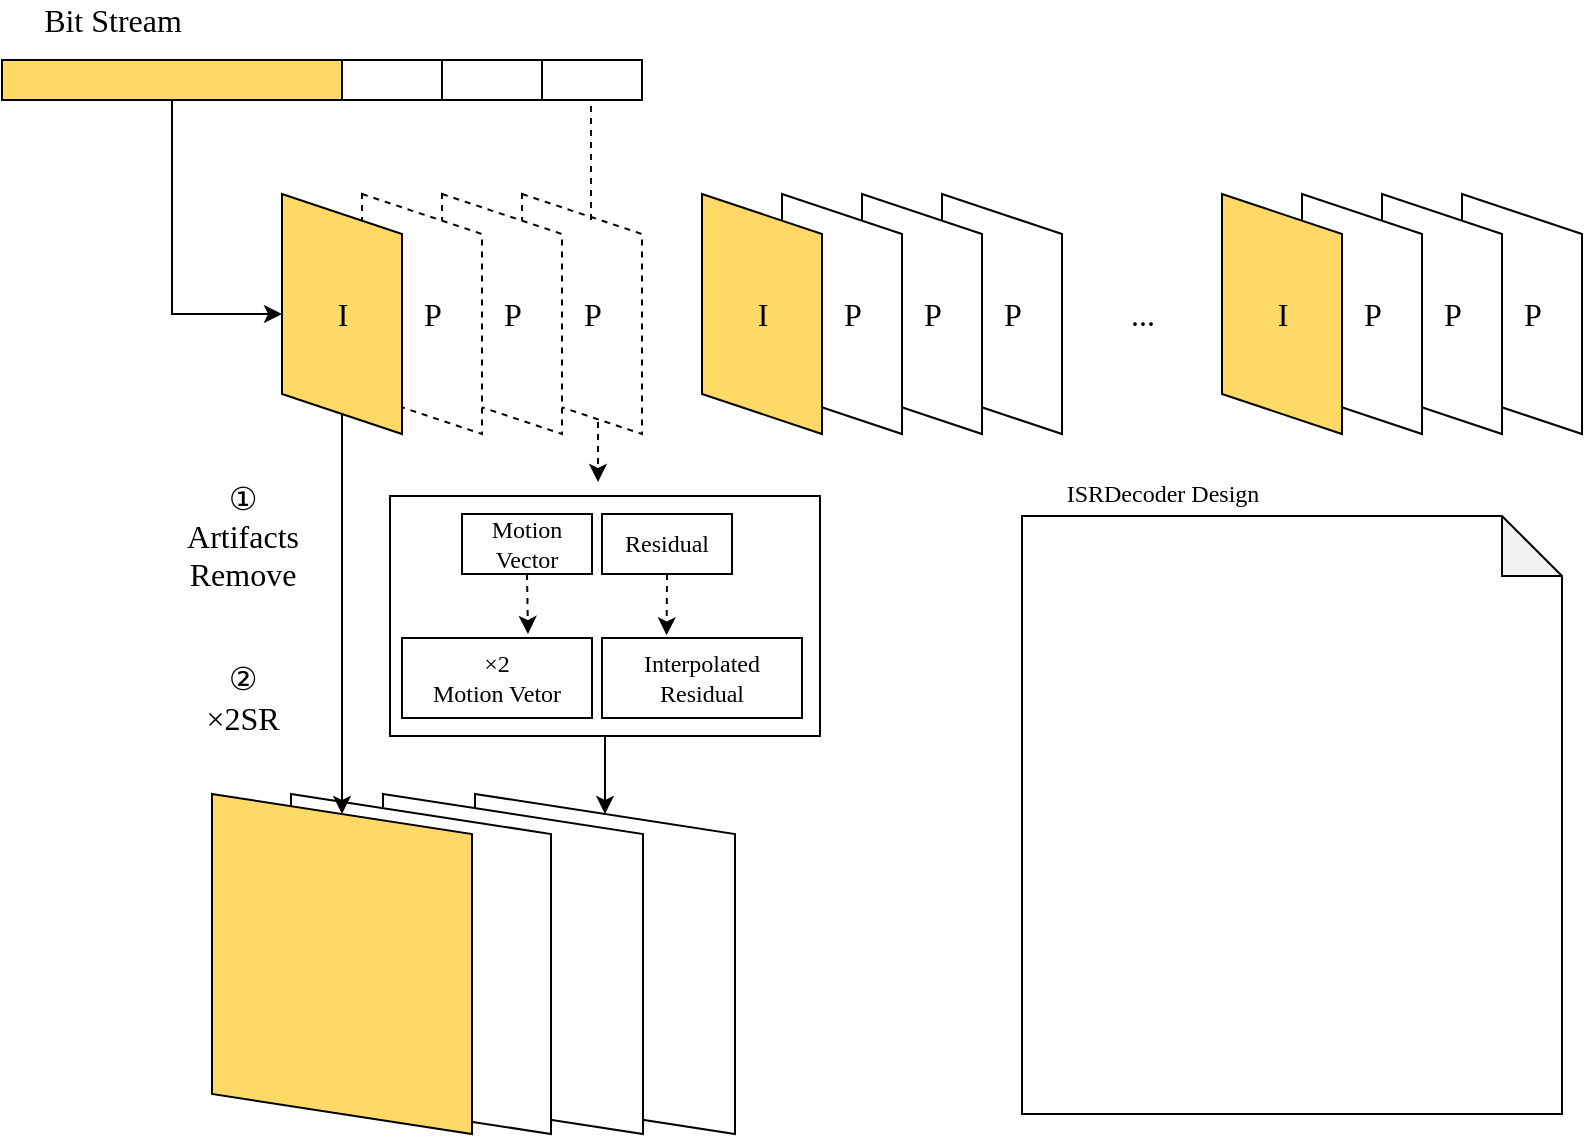 <mxfile version="18.0.3" type="github">
  <diagram id="pCQRFxpyoTq6nAkenusv" name="Page-1">
    <mxGraphModel dx="1787" dy="1873" grid="1" gridSize="10" guides="1" tooltips="1" connect="1" arrows="1" fold="1" page="1" pageScale="1" pageWidth="827" pageHeight="1169" math="0" shadow="0">
      <root>
        <mxCell id="0" />
        <mxCell id="1" parent="0" />
        <mxCell id="L7ItGJBqRo02B6cRfJcL-1" value="" style="shape=parallelogram;perimeter=parallelogramPerimeter;whiteSpace=wrap;html=1;fixedSize=1;rotation=90;dashed=1;" vertex="1" parent="1">
          <mxGeometry x="170" y="110" width="120" height="60" as="geometry" />
        </mxCell>
        <mxCell id="L7ItGJBqRo02B6cRfJcL-2" value="" style="shape=parallelogram;perimeter=parallelogramPerimeter;whiteSpace=wrap;html=1;fixedSize=1;rotation=90;dashed=1;" vertex="1" parent="1">
          <mxGeometry x="130" y="110" width="120" height="60" as="geometry" />
        </mxCell>
        <mxCell id="L7ItGJBqRo02B6cRfJcL-3" value="" style="shape=parallelogram;perimeter=parallelogramPerimeter;whiteSpace=wrap;html=1;fixedSize=1;rotation=90;dashed=1;" vertex="1" parent="1">
          <mxGeometry x="90" y="110" width="120" height="60" as="geometry" />
        </mxCell>
        <mxCell id="L7ItGJBqRo02B6cRfJcL-4" value="" style="shape=parallelogram;perimeter=parallelogramPerimeter;whiteSpace=wrap;html=1;fixedSize=1;rotation=90;fillColor=#FFD966;" vertex="1" parent="1">
          <mxGeometry x="50" y="110" width="120" height="60" as="geometry" />
        </mxCell>
        <mxCell id="L7ItGJBqRo02B6cRfJcL-5" value="I" style="text;html=1;resizable=0;autosize=1;align=center;verticalAlign=middle;points=[];fillColor=none;strokeColor=none;rounded=0;fontFamily=Lucida Console;fontSize=16;" vertex="1" parent="1">
          <mxGeometry x="95" y="130" width="30" height="20" as="geometry" />
        </mxCell>
        <mxCell id="L7ItGJBqRo02B6cRfJcL-6" value="P" style="text;html=1;resizable=0;autosize=1;align=center;verticalAlign=middle;points=[];fillColor=none;strokeColor=none;rounded=0;fontFamily=Lucida Console;fontSize=16;" vertex="1" parent="1">
          <mxGeometry x="140" y="130" width="30" height="20" as="geometry" />
        </mxCell>
        <mxCell id="L7ItGJBqRo02B6cRfJcL-7" value="P" style="text;html=1;resizable=0;autosize=1;align=center;verticalAlign=middle;points=[];fillColor=none;strokeColor=none;rounded=0;fontFamily=Lucida Console;fontSize=16;" vertex="1" parent="1">
          <mxGeometry x="180" y="130" width="30" height="20" as="geometry" />
        </mxCell>
        <mxCell id="L7ItGJBqRo02B6cRfJcL-8" value="P" style="text;html=1;resizable=0;autosize=1;align=center;verticalAlign=middle;points=[];fillColor=none;strokeColor=none;rounded=0;fontFamily=Lucida Console;fontSize=16;" vertex="1" parent="1">
          <mxGeometry x="220" y="130" width="30" height="20" as="geometry" />
        </mxCell>
        <mxCell id="L7ItGJBqRo02B6cRfJcL-9" value="" style="shape=parallelogram;perimeter=parallelogramPerimeter;whiteSpace=wrap;html=1;fixedSize=1;rotation=90;" vertex="1" parent="1">
          <mxGeometry x="380" y="110" width="120" height="60" as="geometry" />
        </mxCell>
        <mxCell id="L7ItGJBqRo02B6cRfJcL-10" value="" style="shape=parallelogram;perimeter=parallelogramPerimeter;whiteSpace=wrap;html=1;fixedSize=1;rotation=90;" vertex="1" parent="1">
          <mxGeometry x="340" y="110" width="120" height="60" as="geometry" />
        </mxCell>
        <mxCell id="L7ItGJBqRo02B6cRfJcL-11" value="" style="shape=parallelogram;perimeter=parallelogramPerimeter;whiteSpace=wrap;html=1;fixedSize=1;rotation=90;" vertex="1" parent="1">
          <mxGeometry x="300" y="110" width="120" height="60" as="geometry" />
        </mxCell>
        <mxCell id="L7ItGJBqRo02B6cRfJcL-12" value="" style="shape=parallelogram;perimeter=parallelogramPerimeter;whiteSpace=wrap;html=1;fixedSize=1;rotation=90;fillColor=#FFD966;" vertex="1" parent="1">
          <mxGeometry x="260" y="110" width="120" height="60" as="geometry" />
        </mxCell>
        <mxCell id="L7ItGJBqRo02B6cRfJcL-13" value="I" style="text;html=1;resizable=0;autosize=1;align=center;verticalAlign=middle;points=[];fillColor=none;strokeColor=none;rounded=0;fontFamily=Lucida Console;fontSize=16;" vertex="1" parent="1">
          <mxGeometry x="305" y="130" width="30" height="20" as="geometry" />
        </mxCell>
        <mxCell id="L7ItGJBqRo02B6cRfJcL-14" value="P" style="text;html=1;resizable=0;autosize=1;align=center;verticalAlign=middle;points=[];fillColor=none;strokeColor=none;rounded=0;fontFamily=Lucida Console;fontSize=16;" vertex="1" parent="1">
          <mxGeometry x="350" y="130" width="30" height="20" as="geometry" />
        </mxCell>
        <mxCell id="L7ItGJBqRo02B6cRfJcL-15" value="P" style="text;html=1;resizable=0;autosize=1;align=center;verticalAlign=middle;points=[];fillColor=none;strokeColor=none;rounded=0;fontFamily=Lucida Console;fontSize=16;" vertex="1" parent="1">
          <mxGeometry x="390" y="130" width="30" height="20" as="geometry" />
        </mxCell>
        <mxCell id="L7ItGJBqRo02B6cRfJcL-16" value="P" style="text;html=1;resizable=0;autosize=1;align=center;verticalAlign=middle;points=[];fillColor=none;strokeColor=none;rounded=0;fontFamily=Lucida Console;fontSize=16;" vertex="1" parent="1">
          <mxGeometry x="430" y="130" width="30" height="20" as="geometry" />
        </mxCell>
        <mxCell id="L7ItGJBqRo02B6cRfJcL-17" value="" style="shape=parallelogram;perimeter=parallelogramPerimeter;whiteSpace=wrap;html=1;fixedSize=1;rotation=90;" vertex="1" parent="1">
          <mxGeometry x="640" y="110" width="120" height="60" as="geometry" />
        </mxCell>
        <mxCell id="L7ItGJBqRo02B6cRfJcL-18" value="" style="shape=parallelogram;perimeter=parallelogramPerimeter;whiteSpace=wrap;html=1;fixedSize=1;rotation=90;" vertex="1" parent="1">
          <mxGeometry x="600" y="110" width="120" height="60" as="geometry" />
        </mxCell>
        <mxCell id="L7ItGJBqRo02B6cRfJcL-19" value="" style="shape=parallelogram;perimeter=parallelogramPerimeter;whiteSpace=wrap;html=1;fixedSize=1;rotation=90;" vertex="1" parent="1">
          <mxGeometry x="560" y="110" width="120" height="60" as="geometry" />
        </mxCell>
        <mxCell id="L7ItGJBqRo02B6cRfJcL-20" value="" style="shape=parallelogram;perimeter=parallelogramPerimeter;whiteSpace=wrap;html=1;fixedSize=1;rotation=90;fillColor=#FFD966;" vertex="1" parent="1">
          <mxGeometry x="520" y="110" width="120" height="60" as="geometry" />
        </mxCell>
        <mxCell id="L7ItGJBqRo02B6cRfJcL-21" value="I" style="text;html=1;resizable=0;autosize=1;align=center;verticalAlign=middle;points=[];fillColor=none;strokeColor=none;rounded=0;fontFamily=Lucida Console;fontSize=16;" vertex="1" parent="1">
          <mxGeometry x="565" y="130" width="30" height="20" as="geometry" />
        </mxCell>
        <mxCell id="L7ItGJBqRo02B6cRfJcL-22" value="P" style="text;html=1;resizable=0;autosize=1;align=center;verticalAlign=middle;points=[];fillColor=none;strokeColor=none;rounded=0;fontFamily=Lucida Console;fontSize=16;" vertex="1" parent="1">
          <mxGeometry x="610" y="130" width="30" height="20" as="geometry" />
        </mxCell>
        <mxCell id="L7ItGJBqRo02B6cRfJcL-23" value="P" style="text;html=1;resizable=0;autosize=1;align=center;verticalAlign=middle;points=[];fillColor=none;strokeColor=none;rounded=0;fontFamily=Lucida Console;fontSize=16;" vertex="1" parent="1">
          <mxGeometry x="650" y="130" width="30" height="20" as="geometry" />
        </mxCell>
        <mxCell id="L7ItGJBqRo02B6cRfJcL-24" value="P" style="text;html=1;resizable=0;autosize=1;align=center;verticalAlign=middle;points=[];fillColor=none;strokeColor=none;rounded=0;fontFamily=Lucida Console;fontSize=16;" vertex="1" parent="1">
          <mxGeometry x="690" y="130" width="30" height="20" as="geometry" />
        </mxCell>
        <mxCell id="L7ItGJBqRo02B6cRfJcL-25" value="..." style="text;html=1;resizable=0;autosize=1;align=center;verticalAlign=middle;points=[];fillColor=none;strokeColor=none;rounded=0;fontFamily=Lucida Console;fontSize=16;" vertex="1" parent="1">
          <mxGeometry x="490" y="130" width="40" height="20" as="geometry" />
        </mxCell>
        <mxCell id="L7ItGJBqRo02B6cRfJcL-27" value="" style="edgeStyle=elbowEdgeStyle;elbow=horizontal;endArrow=classic;html=1;rounded=0;fontFamily=Lucida Console;fontSize=16;exitX=0.5;exitY=1;exitDx=0;exitDy=0;entryX=0.5;entryY=1;entryDx=0;entryDy=0;" edge="1" parent="1" source="L7ItGJBqRo02B6cRfJcL-34" target="L7ItGJBqRo02B6cRfJcL-4">
          <mxGeometry width="50" height="50" relative="1" as="geometry">
            <mxPoint x="110" y="310" as="sourcePoint" />
            <mxPoint x="-10" y="480" as="targetPoint" />
            <Array as="points">
              <mxPoint x="25" y="130" />
              <mxPoint x="20" y="300" />
            </Array>
          </mxGeometry>
        </mxCell>
        <mxCell id="L7ItGJBqRo02B6cRfJcL-29" value="②&lt;br&gt;×2SR" style="text;html=1;resizable=0;autosize=1;align=center;verticalAlign=middle;points=[];fillColor=none;strokeColor=none;rounded=0;fontFamily=Lucida Console;fontSize=16;" vertex="1" parent="1">
          <mxGeometry x="35" y="312" width="50" height="40" as="geometry" />
        </mxCell>
        <mxCell id="L7ItGJBqRo02B6cRfJcL-33" value="Residual" style="rounded=0;whiteSpace=wrap;html=1;fontFamily=Lucida Console;fontSize=12;fillColor=#FFFFFF;" vertex="1" parent="1">
          <mxGeometry x="240" y="240" width="65" height="30" as="geometry" />
        </mxCell>
        <mxCell id="L7ItGJBqRo02B6cRfJcL-34" value="" style="rounded=0;whiteSpace=wrap;html=1;fontFamily=Lucida Console;fontSize=16;fillColor=#FFD966;" vertex="1" parent="1">
          <mxGeometry x="-60" y="13" width="170" height="20" as="geometry" />
        </mxCell>
        <mxCell id="L7ItGJBqRo02B6cRfJcL-35" value="" style="rounded=0;whiteSpace=wrap;html=1;fontFamily=Lucida Console;fontSize=16;fillColor=#FFFFFF;" vertex="1" parent="1">
          <mxGeometry x="110" y="13" width="50" height="20" as="geometry" />
        </mxCell>
        <mxCell id="L7ItGJBqRo02B6cRfJcL-37" value="" style="rounded=0;whiteSpace=wrap;html=1;fontFamily=Lucida Console;fontSize=16;fillColor=#FFFFFF;" vertex="1" parent="1">
          <mxGeometry x="160" y="13" width="50" height="20" as="geometry" />
        </mxCell>
        <mxCell id="L7ItGJBqRo02B6cRfJcL-38" value="" style="rounded=0;whiteSpace=wrap;html=1;fontFamily=Lucida Console;fontSize=16;fillColor=#FFFFFF;" vertex="1" parent="1">
          <mxGeometry x="210" y="13" width="50" height="20" as="geometry" />
        </mxCell>
        <mxCell id="L7ItGJBqRo02B6cRfJcL-39" value="Bit Stream" style="text;html=1;resizable=0;autosize=1;align=center;verticalAlign=middle;points=[];fillColor=none;strokeColor=none;rounded=0;fontFamily=Lucida Console;fontSize=16;" vertex="1" parent="1">
          <mxGeometry x="-60" y="-17" width="110" height="20" as="geometry" />
        </mxCell>
        <mxCell id="L7ItGJBqRo02B6cRfJcL-42" value="Motion&lt;br style=&quot;font-size: 12px;&quot;&gt;Vector" style="rounded=0;whiteSpace=wrap;html=1;fontFamily=Lucida Console;fontSize=12;fillColor=#FFFFFF;" vertex="1" parent="1">
          <mxGeometry x="170" y="240" width="65" height="30" as="geometry" />
        </mxCell>
        <mxCell id="L7ItGJBqRo02B6cRfJcL-43" value="" style="endArrow=none;html=1;rounded=0;fontFamily=Lucida Console;fontSize=12;dashed=1;" edge="1" parent="1">
          <mxGeometry width="50" height="50" relative="1" as="geometry">
            <mxPoint x="234.5" y="93" as="sourcePoint" />
            <mxPoint x="234.5" y="33" as="targetPoint" />
          </mxGeometry>
        </mxCell>
        <mxCell id="L7ItGJBqRo02B6cRfJcL-44" value="" style="endArrow=classic;html=1;rounded=0;fontFamily=Lucida Console;fontSize=12;dashed=1;" edge="1" parent="1">
          <mxGeometry width="50" height="50" relative="1" as="geometry">
            <mxPoint x="238" y="194" as="sourcePoint" />
            <mxPoint x="238" y="224" as="targetPoint" />
          </mxGeometry>
        </mxCell>
        <mxCell id="L7ItGJBqRo02B6cRfJcL-47" value="" style="rounded=0;whiteSpace=wrap;html=1;fontFamily=Lucida Console;fontSize=12;fillColor=none;" vertex="1" parent="1">
          <mxGeometry x="134" y="231" width="215" height="120" as="geometry" />
        </mxCell>
        <mxCell id="L7ItGJBqRo02B6cRfJcL-48" value="Interpolated&lt;br&gt;Residual" style="rounded=0;whiteSpace=wrap;html=1;fontFamily=Lucida Console;fontSize=12;fillColor=#FFFFFF;" vertex="1" parent="1">
          <mxGeometry x="240" y="302" width="100" height="40" as="geometry" />
        </mxCell>
        <mxCell id="L7ItGJBqRo02B6cRfJcL-49" value="×2&lt;br&gt;Motion Vetor" style="rounded=0;whiteSpace=wrap;html=1;fontFamily=Lucida Console;fontSize=12;fillColor=#FFFFFF;" vertex="1" parent="1">
          <mxGeometry x="140" y="302" width="95" height="40" as="geometry" />
        </mxCell>
        <mxCell id="L7ItGJBqRo02B6cRfJcL-50" value="" style="endArrow=classic;html=1;rounded=0;dashed=1;fontFamily=Lucida Console;fontSize=12;exitX=0.5;exitY=1;exitDx=0;exitDy=0;" edge="1" parent="1" source="L7ItGJBqRo02B6cRfJcL-42">
          <mxGeometry width="50" height="50" relative="1" as="geometry">
            <mxPoint x="280" y="470" as="sourcePoint" />
            <mxPoint x="203" y="300" as="targetPoint" />
          </mxGeometry>
        </mxCell>
        <mxCell id="L7ItGJBqRo02B6cRfJcL-51" value="" style="endArrow=classic;html=1;rounded=0;dashed=1;fontFamily=Lucida Console;fontSize=12;exitX=0.5;exitY=1;exitDx=0;exitDy=0;entryX=0.323;entryY=-0.033;entryDx=0;entryDy=0;entryPerimeter=0;" edge="1" parent="1" source="L7ItGJBqRo02B6cRfJcL-33" target="L7ItGJBqRo02B6cRfJcL-48">
          <mxGeometry width="50" height="50" relative="1" as="geometry">
            <mxPoint x="212.5" y="280" as="sourcePoint" />
            <mxPoint x="213" y="310" as="targetPoint" />
          </mxGeometry>
        </mxCell>
        <mxCell id="L7ItGJBqRo02B6cRfJcL-54" value="" style="shape=parallelogram;perimeter=parallelogramPerimeter;whiteSpace=wrap;html=1;fixedSize=1;rotation=90;fillColor=#FFFFFF;" vertex="1" parent="1">
          <mxGeometry x="156.5" y="400" width="170" height="130" as="geometry" />
        </mxCell>
        <mxCell id="L7ItGJBqRo02B6cRfJcL-55" value="" style="shape=parallelogram;perimeter=parallelogramPerimeter;whiteSpace=wrap;html=1;fixedSize=1;rotation=90;fillColor=#FFFFFF;" vertex="1" parent="1">
          <mxGeometry x="110.5" y="400" width="170" height="130" as="geometry" />
        </mxCell>
        <mxCell id="L7ItGJBqRo02B6cRfJcL-56" value="" style="shape=parallelogram;perimeter=parallelogramPerimeter;whiteSpace=wrap;html=1;fixedSize=1;rotation=90;fillColor=#FFFFFF;" vertex="1" parent="1">
          <mxGeometry x="64.5" y="400" width="170" height="130" as="geometry" />
        </mxCell>
        <mxCell id="L7ItGJBqRo02B6cRfJcL-57" value="" style="shape=parallelogram;perimeter=parallelogramPerimeter;whiteSpace=wrap;html=1;fixedSize=1;rotation=90;fillColor=#FFD966;" vertex="1" parent="1">
          <mxGeometry x="25" y="400" width="170" height="130" as="geometry" />
        </mxCell>
        <mxCell id="L7ItGJBqRo02B6cRfJcL-58" value="" style="endArrow=classic;html=1;rounded=0;fontFamily=Lucida Console;fontSize=12;exitX=1;exitY=0.5;exitDx=0;exitDy=0;" edge="1" parent="1" source="L7ItGJBqRo02B6cRfJcL-4" target="L7ItGJBqRo02B6cRfJcL-57">
          <mxGeometry width="50" height="50" relative="1" as="geometry">
            <mxPoint x="20" y="330" as="sourcePoint" />
            <mxPoint x="70" y="280" as="targetPoint" />
          </mxGeometry>
        </mxCell>
        <mxCell id="L7ItGJBqRo02B6cRfJcL-59" value="" style="endArrow=classic;html=1;rounded=0;fontFamily=Lucida Console;fontSize=12;entryX=0;entryY=0.5;entryDx=0;entryDy=0;exitX=0.5;exitY=1;exitDx=0;exitDy=0;" edge="1" parent="1" source="L7ItGJBqRo02B6cRfJcL-47" target="L7ItGJBqRo02B6cRfJcL-54">
          <mxGeometry width="50" height="50" relative="1" as="geometry">
            <mxPoint x="241" y="360" as="sourcePoint" />
            <mxPoint x="340" y="210" as="targetPoint" />
          </mxGeometry>
        </mxCell>
        <mxCell id="L7ItGJBqRo02B6cRfJcL-60" value="①&lt;br&gt;Artifacts&lt;br&gt;Remove" style="text;html=1;resizable=0;autosize=1;align=center;verticalAlign=middle;points=[];fillColor=none;strokeColor=none;rounded=0;fontFamily=Lucida Console;fontSize=16;" vertex="1" parent="1">
          <mxGeometry x="10" y="221" width="100" height="60" as="geometry" />
        </mxCell>
        <mxCell id="L7ItGJBqRo02B6cRfJcL-62" value="" style="shape=note;whiteSpace=wrap;html=1;backgroundOutline=1;darkOpacity=0.05;fontFamily=Lucida Console;fontSize=12;fillColor=#FFFFFF;align=center;" vertex="1" parent="1">
          <mxGeometry x="450" y="241" width="270" height="299" as="geometry" />
        </mxCell>
        <mxCell id="L7ItGJBqRo02B6cRfJcL-63" value="&lt;span style=&quot;&quot;&gt;ISRDecoder Design&lt;/span&gt;" style="text;html=1;resizable=0;autosize=1;align=center;verticalAlign=middle;points=[];fillColor=none;strokeColor=none;rounded=0;fontFamily=Lucida Console;fontSize=12;" vertex="1" parent="1">
          <mxGeometry x="450" y="220" width="140" height="20" as="geometry" />
        </mxCell>
      </root>
    </mxGraphModel>
  </diagram>
</mxfile>
